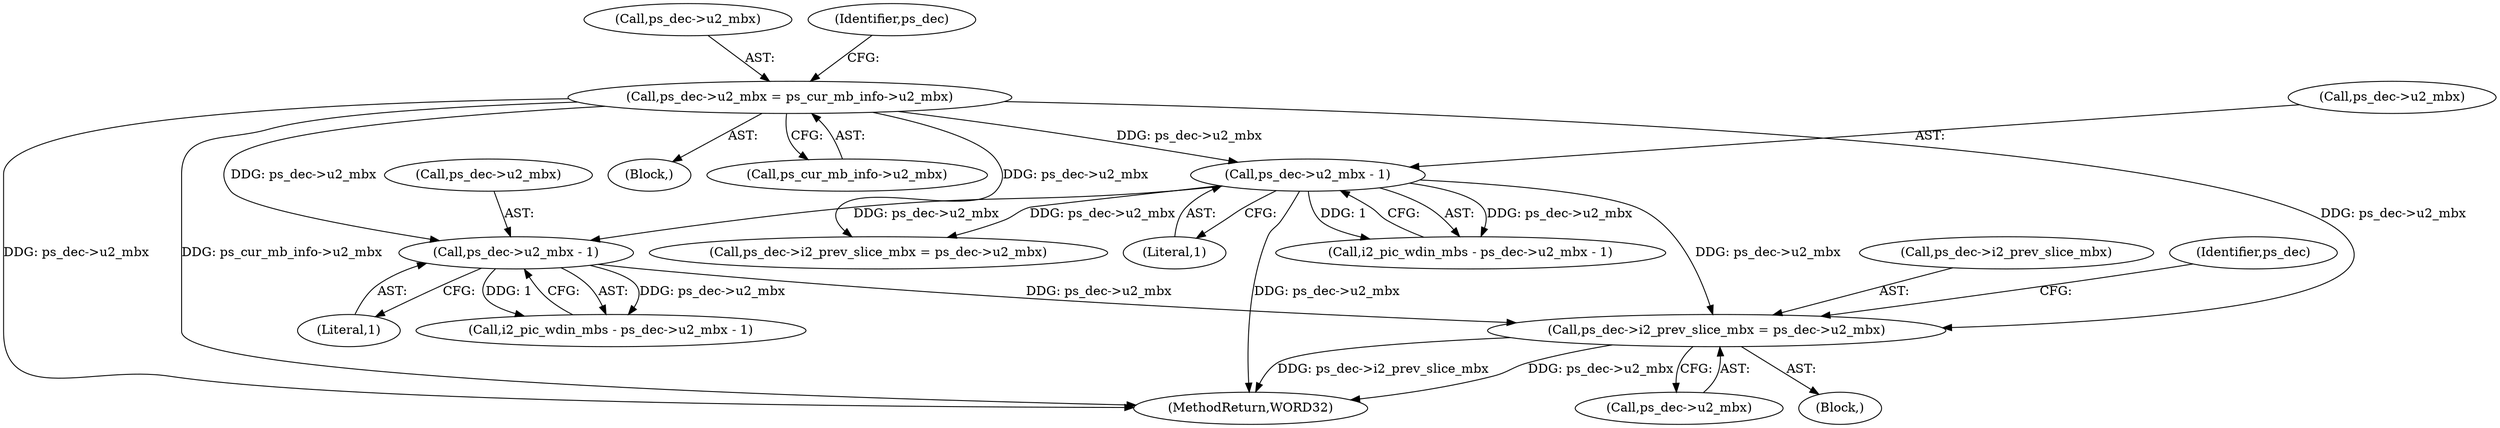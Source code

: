 digraph "0_Android_cc676ebd95247646e67907ccab150fb77a847335_0@pointer" {
"1001316" [label="(Call,ps_dec->i2_prev_slice_mbx = ps_dec->u2_mbx)"];
"1001170" [label="(Call,ps_dec->u2_mbx - 1)"];
"1000627" [label="(Call,ps_dec->u2_mbx - 1)"];
"1000566" [label="(Call,ps_dec->u2_mbx = ps_cur_mb_info->u2_mbx)"];
"1000514" [label="(Block,)"];
"1001170" [label="(Call,ps_dec->u2_mbx - 1)"];
"1001320" [label="(Call,ps_dec->u2_mbx)"];
"1000719" [label="(Call,ps_dec->i2_prev_slice_mbx = ps_dec->u2_mbx)"];
"1001317" [label="(Call,ps_dec->i2_prev_slice_mbx)"];
"1000627" [label="(Call,ps_dec->u2_mbx - 1)"];
"1001171" [label="(Call,ps_dec->u2_mbx)"];
"1001325" [label="(Identifier,ps_dec)"];
"1000566" [label="(Call,ps_dec->u2_mbx = ps_cur_mb_info->u2_mbx)"];
"1001168" [label="(Call,i2_pic_wdin_mbs - ps_dec->u2_mbx - 1)"];
"1001174" [label="(Literal,1)"];
"1000567" [label="(Call,ps_dec->u2_mbx)"];
"1000625" [label="(Call,i2_pic_wdin_mbs - ps_dec->u2_mbx - 1)"];
"1000631" [label="(Literal,1)"];
"1000628" [label="(Call,ps_dec->u2_mbx)"];
"1000570" [label="(Call,ps_cur_mb_info->u2_mbx)"];
"1001350" [label="(MethodReturn,WORD32)"];
"1000575" [label="(Identifier,ps_dec)"];
"1001316" [label="(Call,ps_dec->i2_prev_slice_mbx = ps_dec->u2_mbx)"];
"1000136" [label="(Block,)"];
"1001316" -> "1000136"  [label="AST: "];
"1001316" -> "1001320"  [label="CFG: "];
"1001317" -> "1001316"  [label="AST: "];
"1001320" -> "1001316"  [label="AST: "];
"1001325" -> "1001316"  [label="CFG: "];
"1001316" -> "1001350"  [label="DDG: ps_dec->u2_mbx"];
"1001316" -> "1001350"  [label="DDG: ps_dec->i2_prev_slice_mbx"];
"1001170" -> "1001316"  [label="DDG: ps_dec->u2_mbx"];
"1000627" -> "1001316"  [label="DDG: ps_dec->u2_mbx"];
"1000566" -> "1001316"  [label="DDG: ps_dec->u2_mbx"];
"1001170" -> "1001168"  [label="AST: "];
"1001170" -> "1001174"  [label="CFG: "];
"1001171" -> "1001170"  [label="AST: "];
"1001174" -> "1001170"  [label="AST: "];
"1001168" -> "1001170"  [label="CFG: "];
"1001170" -> "1001168"  [label="DDG: ps_dec->u2_mbx"];
"1001170" -> "1001168"  [label="DDG: 1"];
"1000627" -> "1001170"  [label="DDG: ps_dec->u2_mbx"];
"1000566" -> "1001170"  [label="DDG: ps_dec->u2_mbx"];
"1000627" -> "1000625"  [label="AST: "];
"1000627" -> "1000631"  [label="CFG: "];
"1000628" -> "1000627"  [label="AST: "];
"1000631" -> "1000627"  [label="AST: "];
"1000625" -> "1000627"  [label="CFG: "];
"1000627" -> "1001350"  [label="DDG: ps_dec->u2_mbx"];
"1000627" -> "1000625"  [label="DDG: ps_dec->u2_mbx"];
"1000627" -> "1000625"  [label="DDG: 1"];
"1000566" -> "1000627"  [label="DDG: ps_dec->u2_mbx"];
"1000627" -> "1000719"  [label="DDG: ps_dec->u2_mbx"];
"1000566" -> "1000514"  [label="AST: "];
"1000566" -> "1000570"  [label="CFG: "];
"1000567" -> "1000566"  [label="AST: "];
"1000570" -> "1000566"  [label="AST: "];
"1000575" -> "1000566"  [label="CFG: "];
"1000566" -> "1001350"  [label="DDG: ps_dec->u2_mbx"];
"1000566" -> "1001350"  [label="DDG: ps_cur_mb_info->u2_mbx"];
"1000566" -> "1000719"  [label="DDG: ps_dec->u2_mbx"];
}
